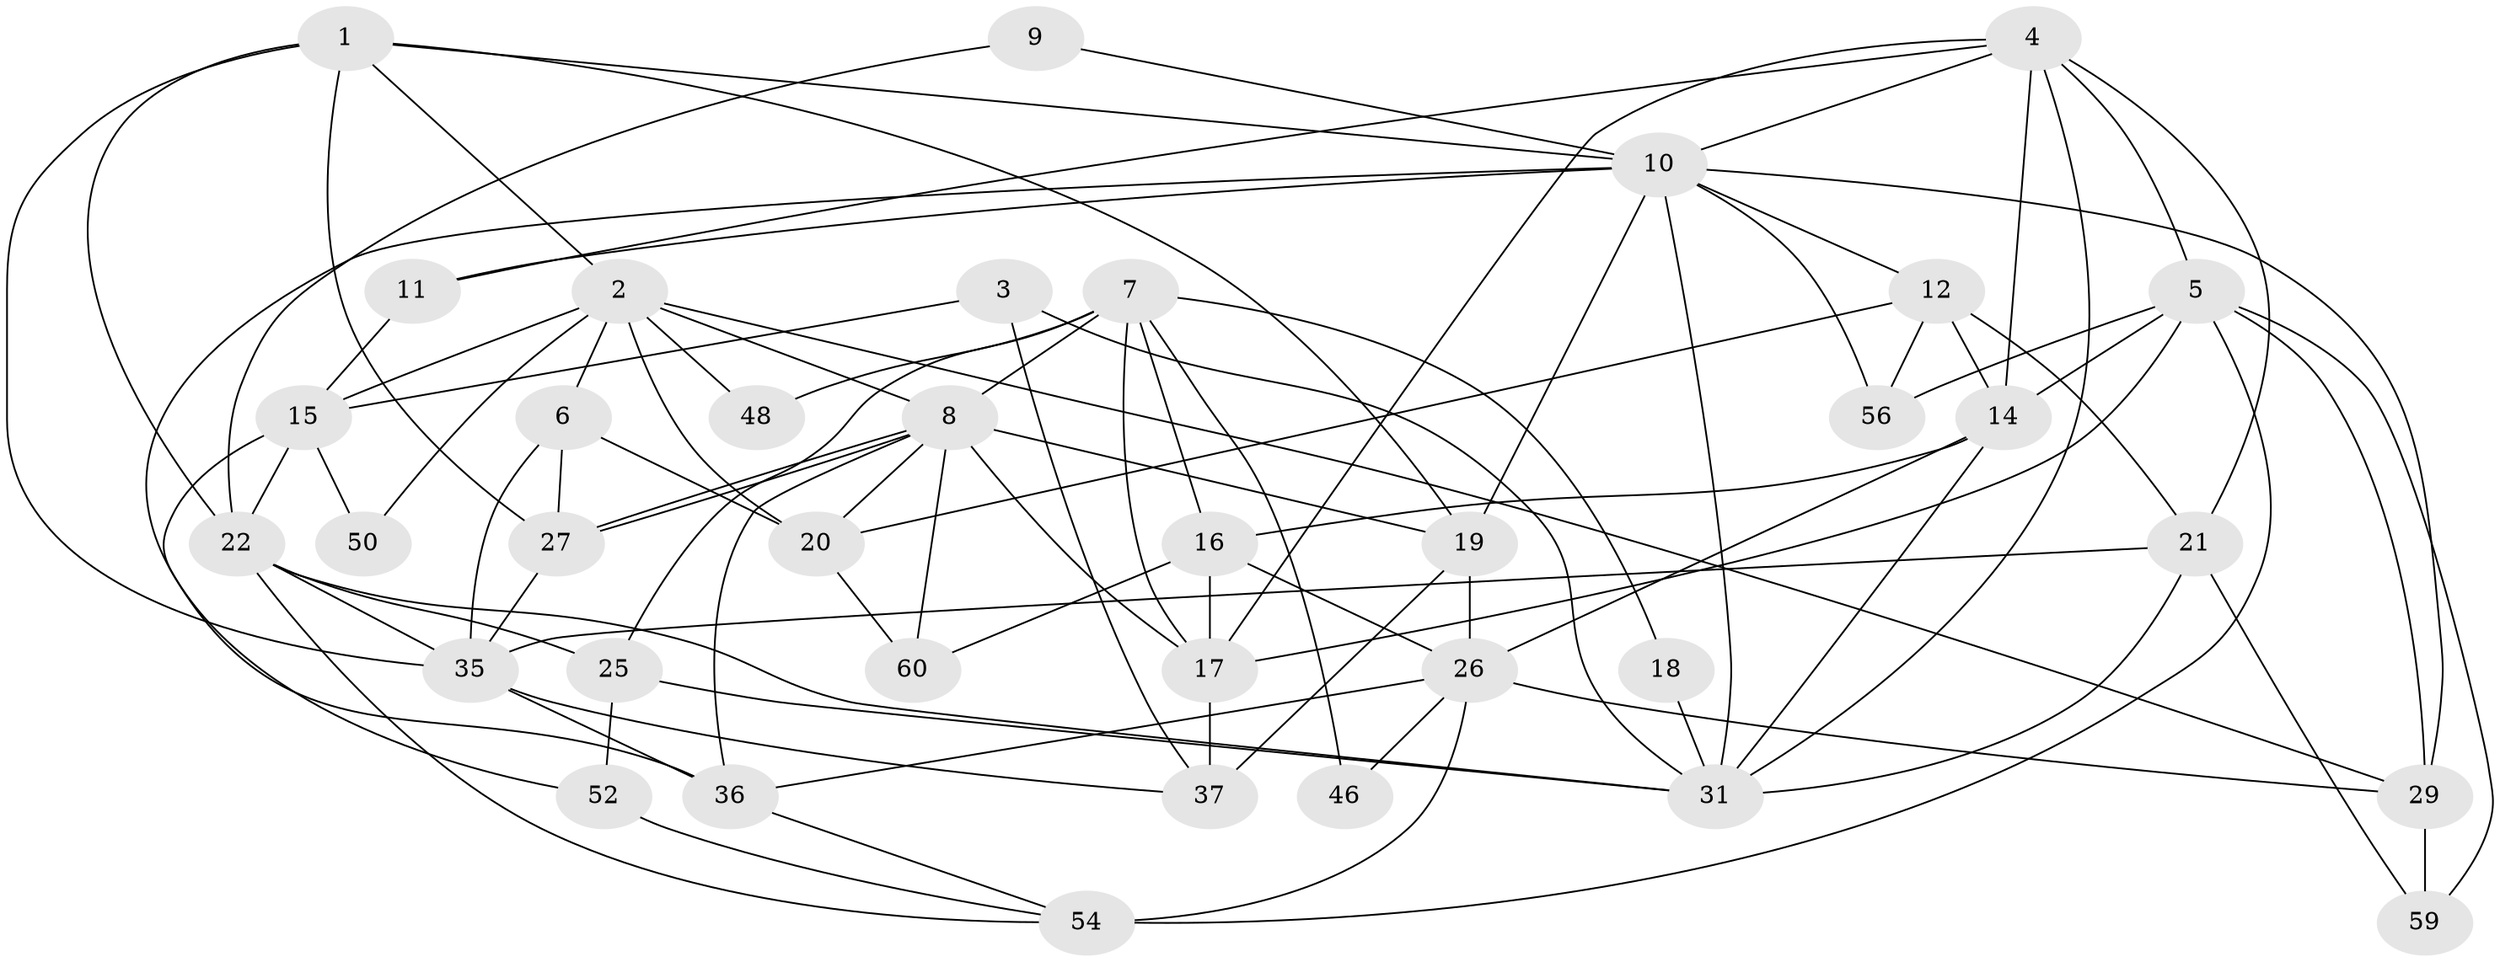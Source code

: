 // Generated by graph-tools (version 1.1) at 2025/24/03/03/25 07:24:04]
// undirected, 37 vertices, 93 edges
graph export_dot {
graph [start="1"]
  node [color=gray90,style=filled];
  1 [super="+41"];
  2 [super="+28"];
  3 [super="+24"];
  4 [super="+45"];
  5 [super="+38"];
  6;
  7 [super="+42"];
  8 [super="+34"];
  9;
  10 [super="+13"];
  11 [super="+23"];
  12 [super="+51"];
  14 [super="+30"];
  15 [super="+40"];
  16 [super="+61"];
  17;
  18;
  19 [super="+43"];
  20 [super="+57"];
  21 [super="+33"];
  22 [super="+39"];
  25 [super="+49"];
  26 [super="+53"];
  27;
  29;
  31 [super="+32"];
  35 [super="+58"];
  36 [super="+44"];
  37 [super="+47"];
  46;
  48;
  50;
  52;
  54 [super="+55"];
  56;
  59;
  60;
  1 -- 10;
  1 -- 2;
  1 -- 19;
  1 -- 22;
  1 -- 27;
  1 -- 35;
  2 -- 6;
  2 -- 15;
  2 -- 48;
  2 -- 50;
  2 -- 20;
  2 -- 8;
  2 -- 29;
  3 -- 31;
  3 -- 15;
  3 -- 37;
  4 -- 10;
  4 -- 17;
  4 -- 5;
  4 -- 21;
  4 -- 11;
  4 -- 14;
  4 -- 31;
  5 -- 29;
  5 -- 56;
  5 -- 54;
  5 -- 59;
  5 -- 17;
  5 -- 14;
  6 -- 27;
  6 -- 20;
  6 -- 35;
  7 -- 17;
  7 -- 8;
  7 -- 18;
  7 -- 46;
  7 -- 48;
  7 -- 16;
  7 -- 25;
  8 -- 27;
  8 -- 27;
  8 -- 17;
  8 -- 20;
  8 -- 60;
  8 -- 36;
  8 -- 19;
  9 -- 22;
  9 -- 10;
  10 -- 11;
  10 -- 56;
  10 -- 12;
  10 -- 29;
  10 -- 31;
  10 -- 36;
  10 -- 19;
  11 -- 15 [weight=2];
  12 -- 20;
  12 -- 56;
  12 -- 21;
  12 -- 14;
  14 -- 16;
  14 -- 26;
  14 -- 31;
  15 -- 50;
  15 -- 22;
  15 -- 52;
  16 -- 60;
  16 -- 17;
  16 -- 26;
  17 -- 37;
  18 -- 31;
  19 -- 37 [weight=2];
  19 -- 26;
  20 -- 60;
  21 -- 59;
  21 -- 31;
  21 -- 35;
  22 -- 54;
  22 -- 25;
  22 -- 31;
  22 -- 35 [weight=2];
  25 -- 31;
  25 -- 52;
  26 -- 54 [weight=2];
  26 -- 36;
  26 -- 29;
  26 -- 46;
  27 -- 35;
  29 -- 59;
  35 -- 36;
  35 -- 37;
  36 -- 54;
  52 -- 54;
}

